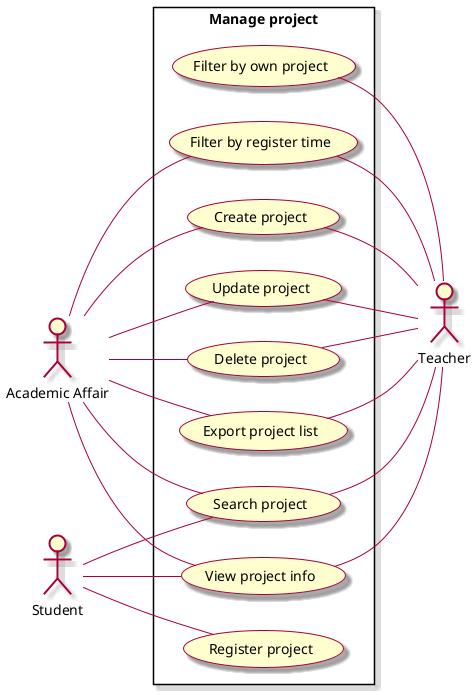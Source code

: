 @startuml ManageProject

skin rose
left to right direction

actor "Academic Affair" as aa
actor "Teacher" as t
actor "Student" as s

rectangle "Manage project" {
    usecase "Create project" as createProject
    usecase "View project info" as viewProjectInfo
    usecase "Update project" as updateProject
    usecase "Delete project" as deleteProject

    usecase "Export project list" as exportProjectList
    usecase "Filter by register time" as filterByRegisterTime
    usecase "Filter by own project" as filterByOwnProject
    usecase "Search project" as searchProject
    usecase "Register project" as registerProject
}

aa -- createProject
aa -- viewProjectInfo
aa -- updateProject
aa -- deleteProject
createProject -- t
viewProjectInfo -- t
updateProject -- t
deleteProject -- t
viewProjectInfo -- s

aa -- exportProjectList
aa -- filterByRegisterTime
aa -- searchProject
exportProjectList -- t
filterByRegisterTime -- t
filterByOwnProject -- t
searchProject -- t
s -- searchProject
s -- registerProject

@enduml